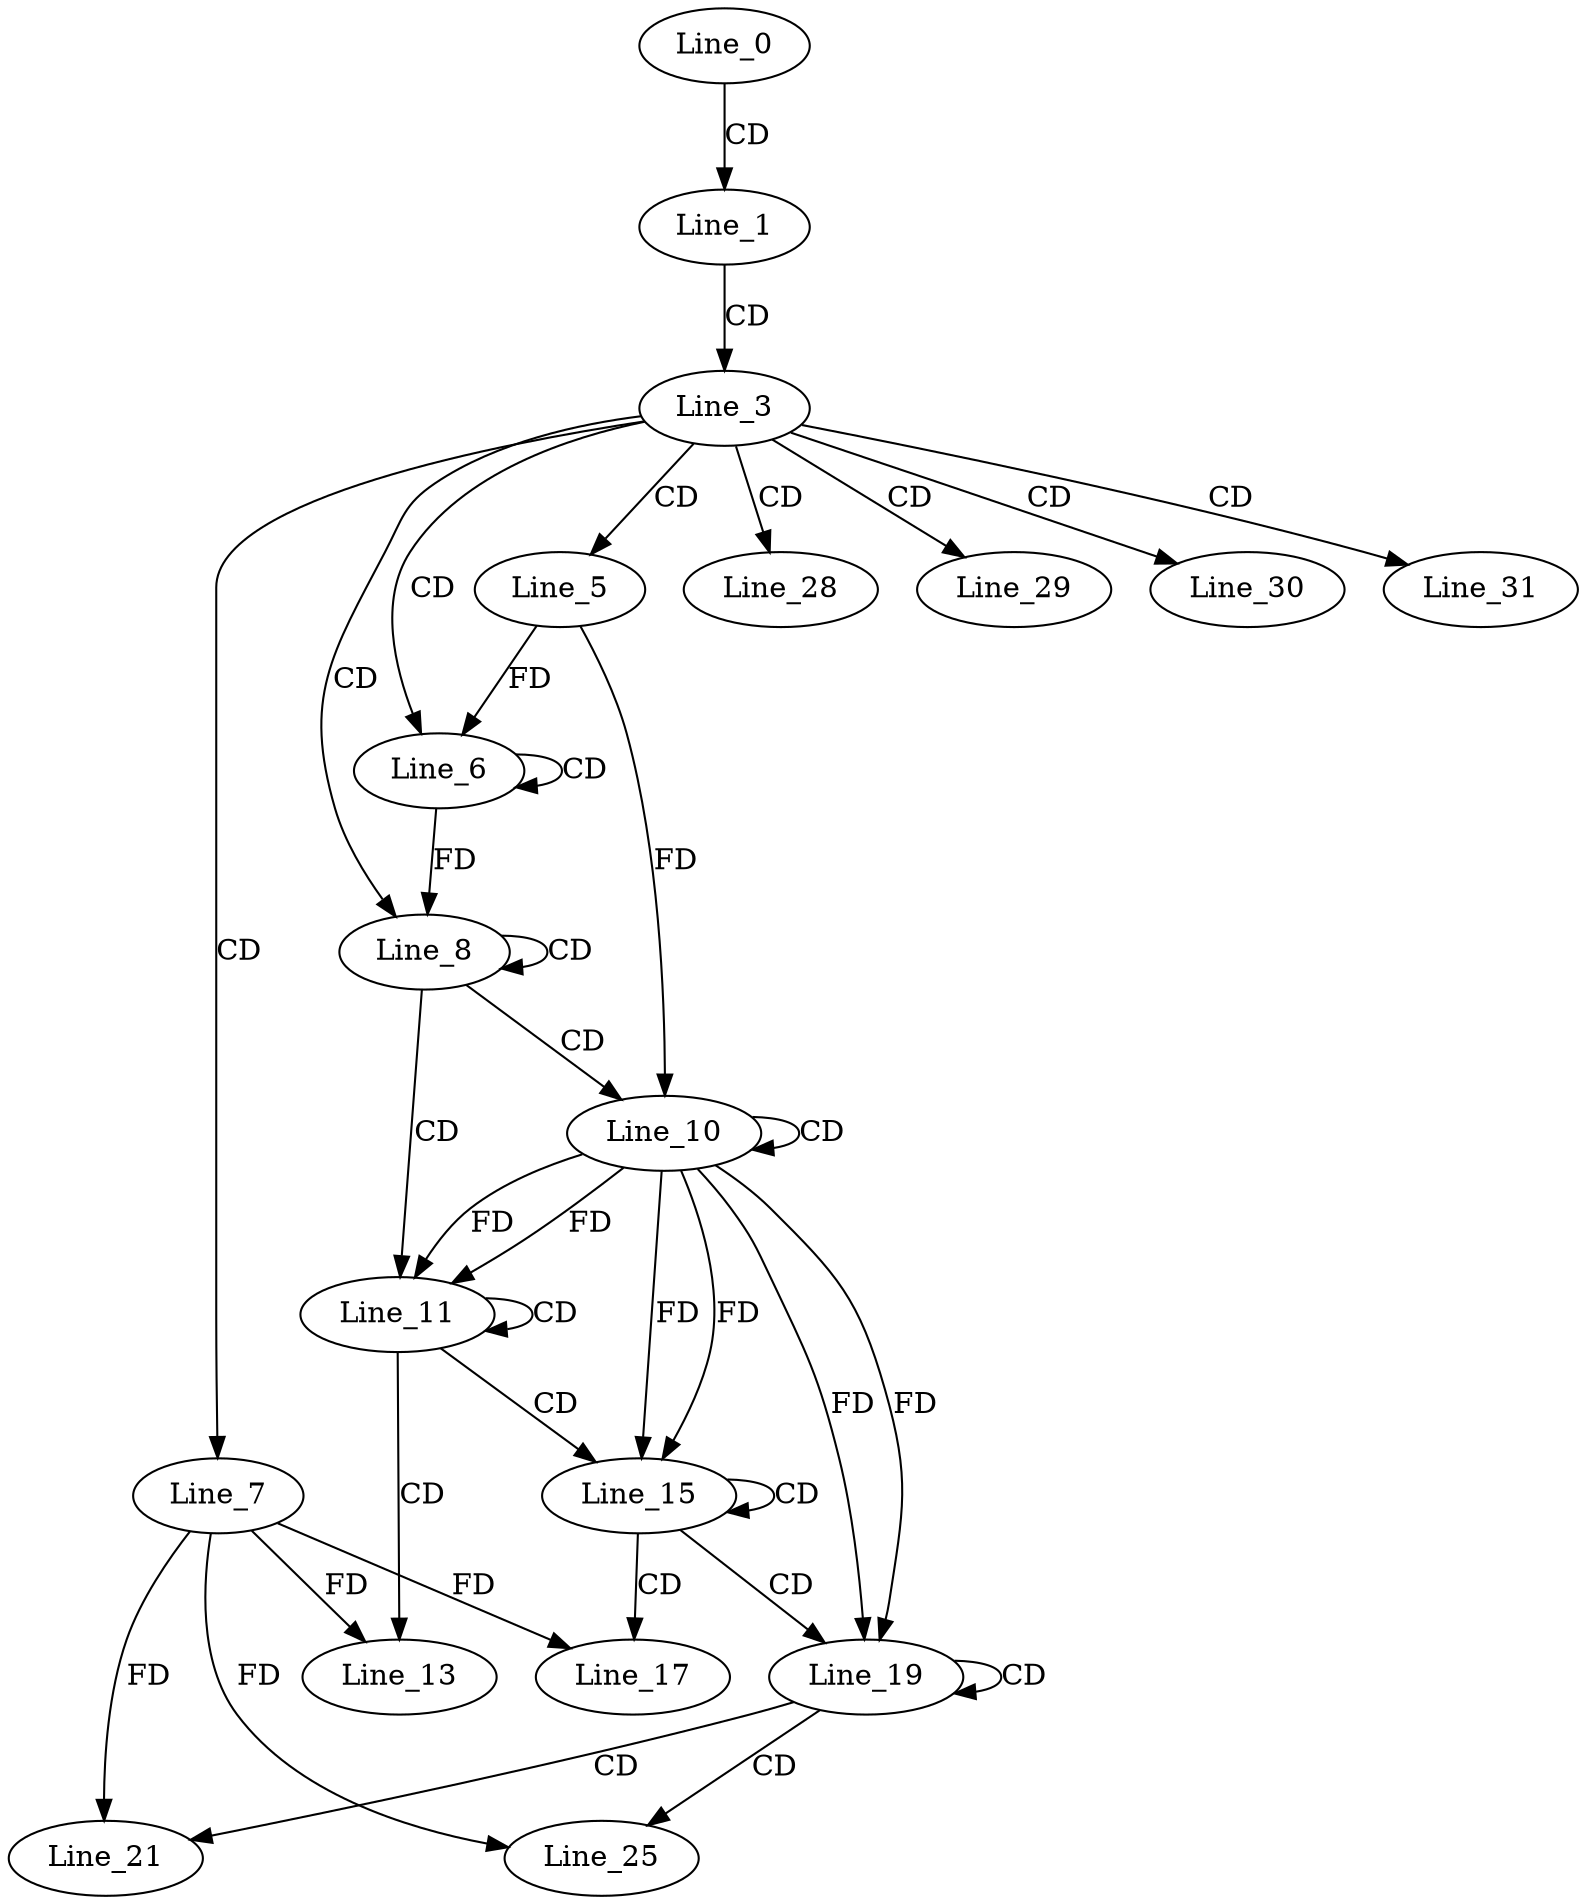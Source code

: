 digraph G {
  Line_0;
  Line_1;
  Line_3;
  Line_5;
  Line_6;
  Line_6;
  Line_6;
  Line_7;
  Line_8;
  Line_8;
  Line_10;
  Line_10;
  Line_11;
  Line_11;
  Line_13;
  Line_15;
  Line_15;
  Line_17;
  Line_19;
  Line_19;
  Line_21;
  Line_25;
  Line_28;
  Line_29;
  Line_30;
  Line_31;
  Line_0 -> Line_1 [ label="CD" ];
  Line_1 -> Line_3 [ label="CD" ];
  Line_3 -> Line_5 [ label="CD" ];
  Line_3 -> Line_6 [ label="CD" ];
  Line_6 -> Line_6 [ label="CD" ];
  Line_5 -> Line_6 [ label="FD" ];
  Line_3 -> Line_7 [ label="CD" ];
  Line_3 -> Line_8 [ label="CD" ];
  Line_8 -> Line_8 [ label="CD" ];
  Line_6 -> Line_8 [ label="FD" ];
  Line_8 -> Line_10 [ label="CD" ];
  Line_10 -> Line_10 [ label="CD" ];
  Line_5 -> Line_10 [ label="FD" ];
  Line_8 -> Line_11 [ label="CD" ];
  Line_10 -> Line_11 [ label="FD" ];
  Line_11 -> Line_11 [ label="CD" ];
  Line_10 -> Line_11 [ label="FD" ];
  Line_11 -> Line_13 [ label="CD" ];
  Line_7 -> Line_13 [ label="FD" ];
  Line_11 -> Line_15 [ label="CD" ];
  Line_10 -> Line_15 [ label="FD" ];
  Line_15 -> Line_15 [ label="CD" ];
  Line_10 -> Line_15 [ label="FD" ];
  Line_15 -> Line_17 [ label="CD" ];
  Line_7 -> Line_17 [ label="FD" ];
  Line_15 -> Line_19 [ label="CD" ];
  Line_10 -> Line_19 [ label="FD" ];
  Line_19 -> Line_19 [ label="CD" ];
  Line_10 -> Line_19 [ label="FD" ];
  Line_19 -> Line_21 [ label="CD" ];
  Line_7 -> Line_21 [ label="FD" ];
  Line_19 -> Line_25 [ label="CD" ];
  Line_7 -> Line_25 [ label="FD" ];
  Line_3 -> Line_28 [ label="CD" ];
  Line_3 -> Line_29 [ label="CD" ];
  Line_3 -> Line_30 [ label="CD" ];
  Line_3 -> Line_31 [ label="CD" ];
}
